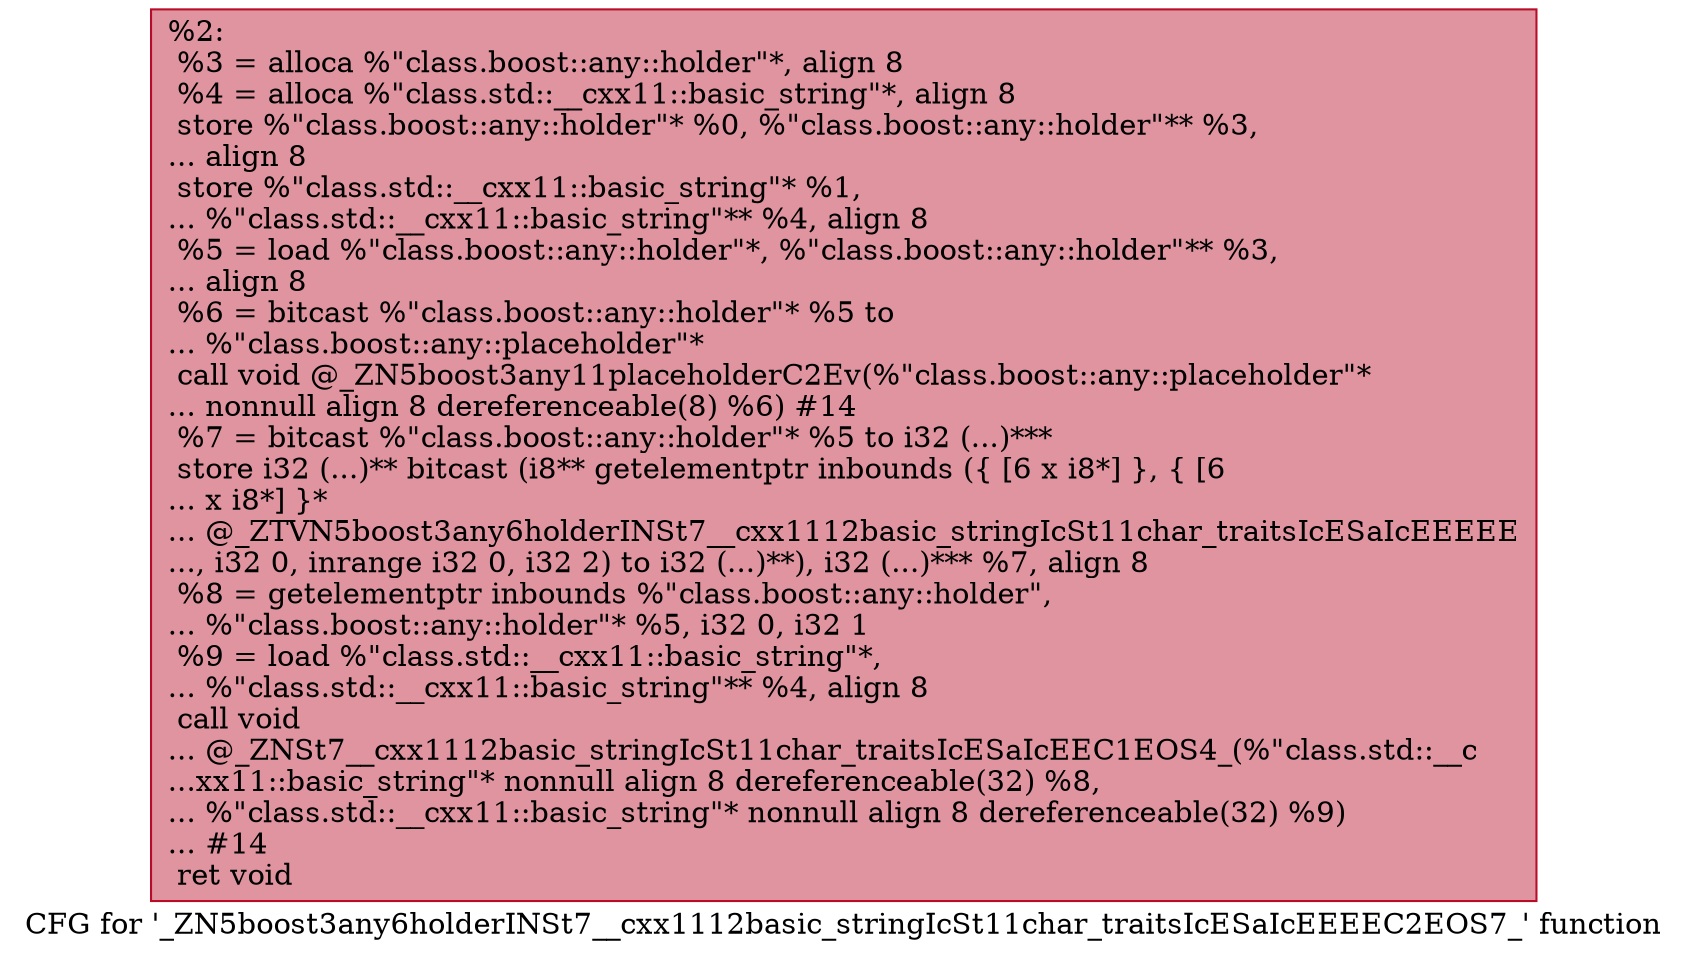 digraph "CFG for '_ZN5boost3any6holderINSt7__cxx1112basic_stringIcSt11char_traitsIcESaIcEEEEC2EOS7_' function" {
	label="CFG for '_ZN5boost3any6holderINSt7__cxx1112basic_stringIcSt11char_traitsIcESaIcEEEEC2EOS7_' function";

	Node0x55aa9bbb6af0 [shape=record,color="#b70d28ff", style=filled, fillcolor="#b70d2870",label="{%2:\l  %3 = alloca %\"class.boost::any::holder\"*, align 8\l  %4 = alloca %\"class.std::__cxx11::basic_string\"*, align 8\l  store %\"class.boost::any::holder\"* %0, %\"class.boost::any::holder\"** %3,\l... align 8\l  store %\"class.std::__cxx11::basic_string\"* %1,\l... %\"class.std::__cxx11::basic_string\"** %4, align 8\l  %5 = load %\"class.boost::any::holder\"*, %\"class.boost::any::holder\"** %3,\l... align 8\l  %6 = bitcast %\"class.boost::any::holder\"* %5 to\l... %\"class.boost::any::placeholder\"*\l  call void @_ZN5boost3any11placeholderC2Ev(%\"class.boost::any::placeholder\"*\l... nonnull align 8 dereferenceable(8) %6) #14\l  %7 = bitcast %\"class.boost::any::holder\"* %5 to i32 (...)***\l  store i32 (...)** bitcast (i8** getelementptr inbounds (\{ [6 x i8*] \}, \{ [6\l... x i8*] \}*\l... @_ZTVN5boost3any6holderINSt7__cxx1112basic_stringIcSt11char_traitsIcESaIcEEEEE\l..., i32 0, inrange i32 0, i32 2) to i32 (...)**), i32 (...)*** %7, align 8\l  %8 = getelementptr inbounds %\"class.boost::any::holder\",\l... %\"class.boost::any::holder\"* %5, i32 0, i32 1\l  %9 = load %\"class.std::__cxx11::basic_string\"*,\l... %\"class.std::__cxx11::basic_string\"** %4, align 8\l  call void\l... @_ZNSt7__cxx1112basic_stringIcSt11char_traitsIcESaIcEEC1EOS4_(%\"class.std::__c\l...xx11::basic_string\"* nonnull align 8 dereferenceable(32) %8,\l... %\"class.std::__cxx11::basic_string\"* nonnull align 8 dereferenceable(32) %9)\l... #14\l  ret void\l}"];
}

